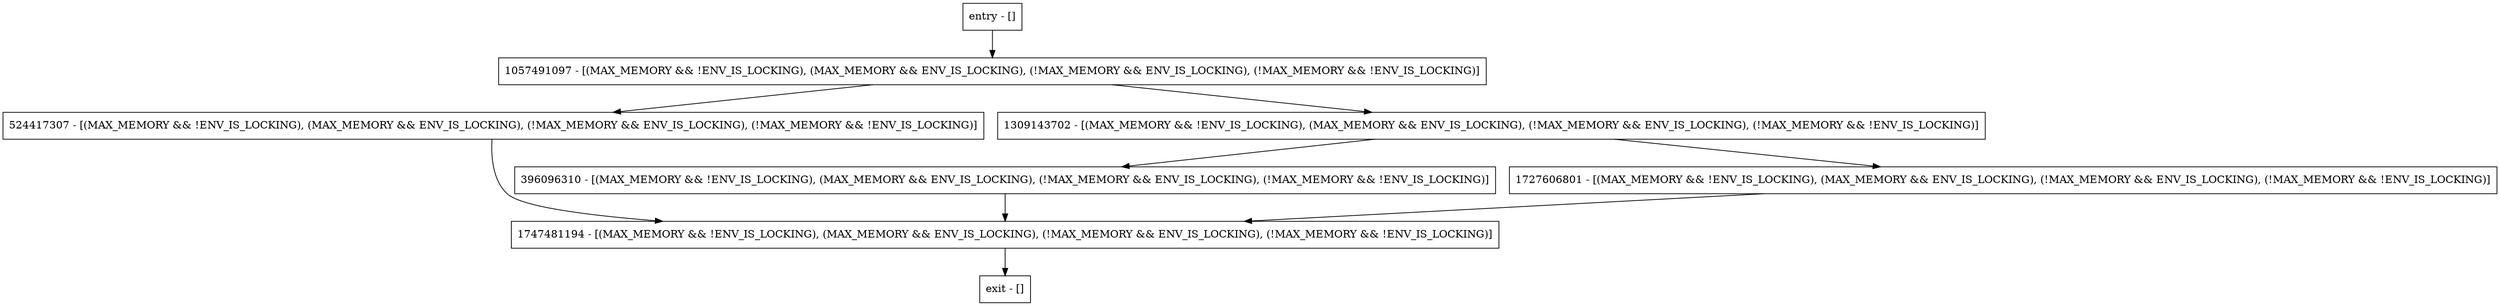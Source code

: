 digraph <init> {
node [shape=record];
entry [label="entry - []"];
exit [label="exit - []"];
524417307 [label="524417307 - [(MAX_MEMORY && !ENV_IS_LOCKING), (MAX_MEMORY && ENV_IS_LOCKING), (!MAX_MEMORY && ENV_IS_LOCKING), (!MAX_MEMORY && !ENV_IS_LOCKING)]"];
1747481194 [label="1747481194 - [(MAX_MEMORY && !ENV_IS_LOCKING), (MAX_MEMORY && ENV_IS_LOCKING), (!MAX_MEMORY && ENV_IS_LOCKING), (!MAX_MEMORY && !ENV_IS_LOCKING)]"];
1309143702 [label="1309143702 - [(MAX_MEMORY && !ENV_IS_LOCKING), (MAX_MEMORY && ENV_IS_LOCKING), (!MAX_MEMORY && ENV_IS_LOCKING), (!MAX_MEMORY && !ENV_IS_LOCKING)]"];
1057491097 [label="1057491097 - [(MAX_MEMORY && !ENV_IS_LOCKING), (MAX_MEMORY && ENV_IS_LOCKING), (!MAX_MEMORY && ENV_IS_LOCKING), (!MAX_MEMORY && !ENV_IS_LOCKING)]"];
396096310 [label="396096310 - [(MAX_MEMORY && !ENV_IS_LOCKING), (MAX_MEMORY && ENV_IS_LOCKING), (!MAX_MEMORY && ENV_IS_LOCKING), (!MAX_MEMORY && !ENV_IS_LOCKING)]"];
1727606801 [label="1727606801 - [(MAX_MEMORY && !ENV_IS_LOCKING), (MAX_MEMORY && ENV_IS_LOCKING), (!MAX_MEMORY && ENV_IS_LOCKING), (!MAX_MEMORY && !ENV_IS_LOCKING)]"];
entry;
exit;
entry -> 1057491097;
524417307 -> 1747481194;
1747481194 -> exit;
1309143702 -> 396096310;
1309143702 -> 1727606801;
1057491097 -> 524417307;
1057491097 -> 1309143702;
396096310 -> 1747481194;
1727606801 -> 1747481194;
}
